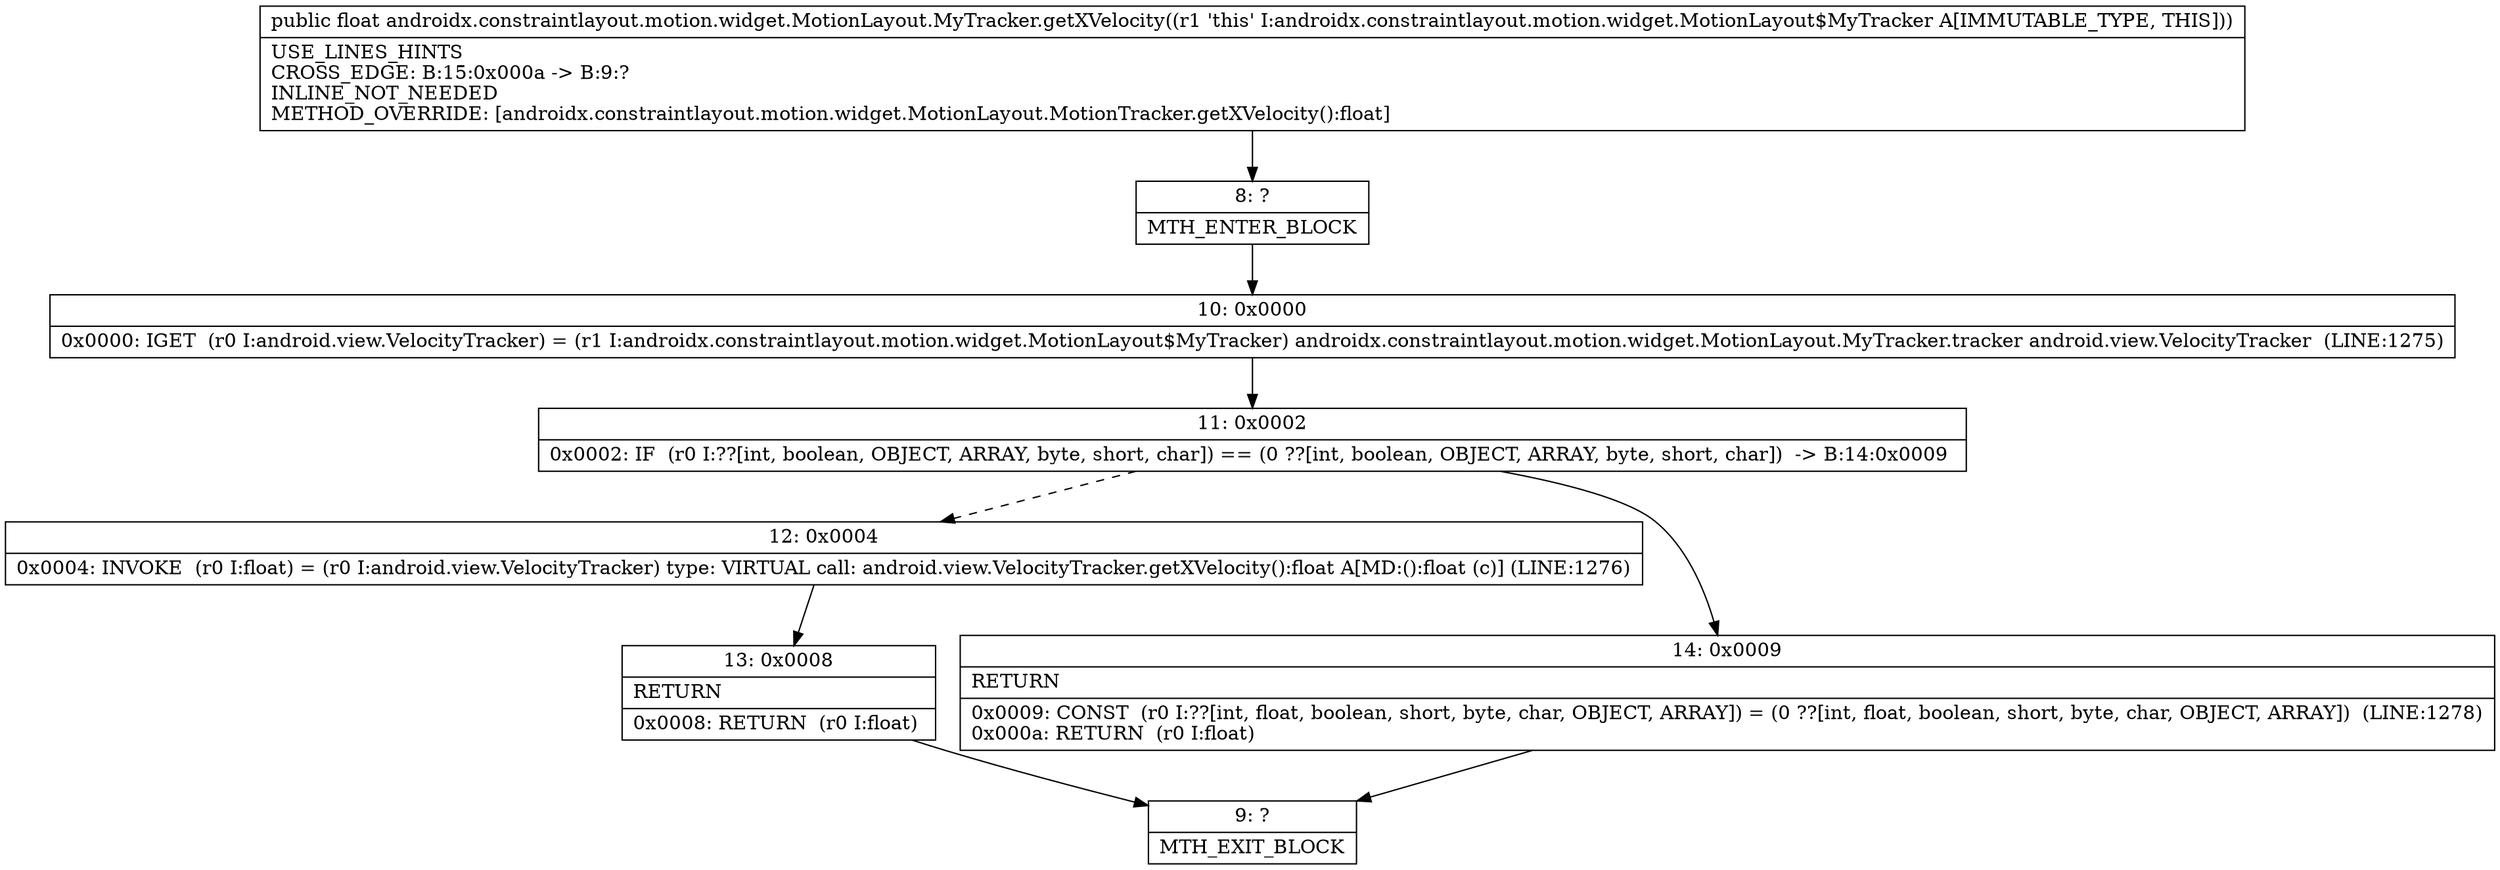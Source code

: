 digraph "CFG forandroidx.constraintlayout.motion.widget.MotionLayout.MyTracker.getXVelocity()F" {
Node_8 [shape=record,label="{8\:\ ?|MTH_ENTER_BLOCK\l}"];
Node_10 [shape=record,label="{10\:\ 0x0000|0x0000: IGET  (r0 I:android.view.VelocityTracker) = (r1 I:androidx.constraintlayout.motion.widget.MotionLayout$MyTracker) androidx.constraintlayout.motion.widget.MotionLayout.MyTracker.tracker android.view.VelocityTracker  (LINE:1275)\l}"];
Node_11 [shape=record,label="{11\:\ 0x0002|0x0002: IF  (r0 I:??[int, boolean, OBJECT, ARRAY, byte, short, char]) == (0 ??[int, boolean, OBJECT, ARRAY, byte, short, char])  \-\> B:14:0x0009 \l}"];
Node_12 [shape=record,label="{12\:\ 0x0004|0x0004: INVOKE  (r0 I:float) = (r0 I:android.view.VelocityTracker) type: VIRTUAL call: android.view.VelocityTracker.getXVelocity():float A[MD:():float (c)] (LINE:1276)\l}"];
Node_13 [shape=record,label="{13\:\ 0x0008|RETURN\l|0x0008: RETURN  (r0 I:float) \l}"];
Node_9 [shape=record,label="{9\:\ ?|MTH_EXIT_BLOCK\l}"];
Node_14 [shape=record,label="{14\:\ 0x0009|RETURN\l|0x0009: CONST  (r0 I:??[int, float, boolean, short, byte, char, OBJECT, ARRAY]) = (0 ??[int, float, boolean, short, byte, char, OBJECT, ARRAY])  (LINE:1278)\l0x000a: RETURN  (r0 I:float) \l}"];
MethodNode[shape=record,label="{public float androidx.constraintlayout.motion.widget.MotionLayout.MyTracker.getXVelocity((r1 'this' I:androidx.constraintlayout.motion.widget.MotionLayout$MyTracker A[IMMUTABLE_TYPE, THIS]))  | USE_LINES_HINTS\lCROSS_EDGE: B:15:0x000a \-\> B:9:?\lINLINE_NOT_NEEDED\lMETHOD_OVERRIDE: [androidx.constraintlayout.motion.widget.MotionLayout.MotionTracker.getXVelocity():float]\l}"];
MethodNode -> Node_8;Node_8 -> Node_10;
Node_10 -> Node_11;
Node_11 -> Node_12[style=dashed];
Node_11 -> Node_14;
Node_12 -> Node_13;
Node_13 -> Node_9;
Node_14 -> Node_9;
}

